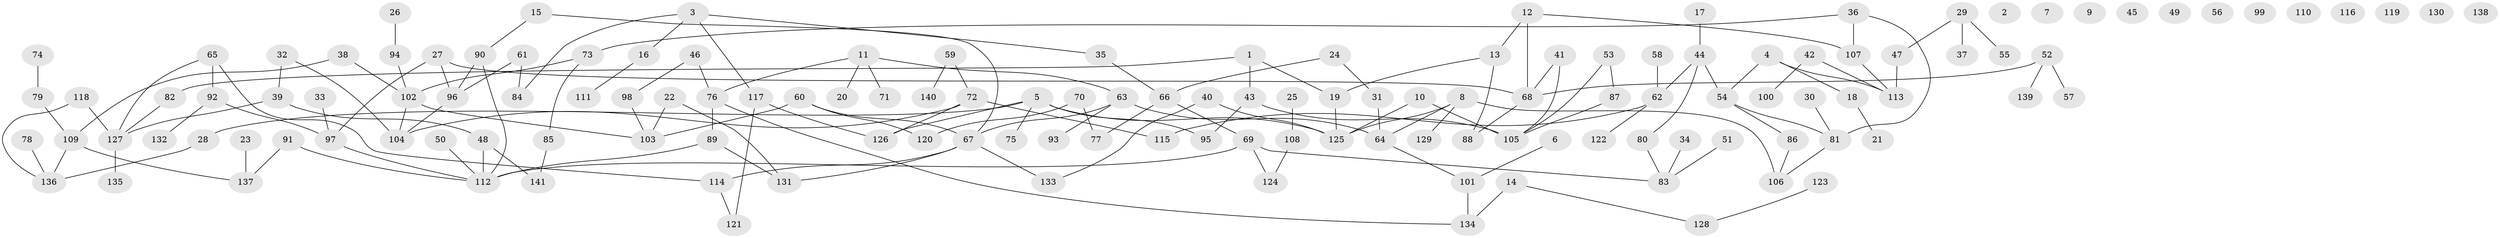 // Generated by graph-tools (version 1.1) at 2025/12/03/09/25 04:12:54]
// undirected, 141 vertices, 162 edges
graph export_dot {
graph [start="1"]
  node [color=gray90,style=filled];
  1;
  2;
  3;
  4;
  5;
  6;
  7;
  8;
  9;
  10;
  11;
  12;
  13;
  14;
  15;
  16;
  17;
  18;
  19;
  20;
  21;
  22;
  23;
  24;
  25;
  26;
  27;
  28;
  29;
  30;
  31;
  32;
  33;
  34;
  35;
  36;
  37;
  38;
  39;
  40;
  41;
  42;
  43;
  44;
  45;
  46;
  47;
  48;
  49;
  50;
  51;
  52;
  53;
  54;
  55;
  56;
  57;
  58;
  59;
  60;
  61;
  62;
  63;
  64;
  65;
  66;
  67;
  68;
  69;
  70;
  71;
  72;
  73;
  74;
  75;
  76;
  77;
  78;
  79;
  80;
  81;
  82;
  83;
  84;
  85;
  86;
  87;
  88;
  89;
  90;
  91;
  92;
  93;
  94;
  95;
  96;
  97;
  98;
  99;
  100;
  101;
  102;
  103;
  104;
  105;
  106;
  107;
  108;
  109;
  110;
  111;
  112;
  113;
  114;
  115;
  116;
  117;
  118;
  119;
  120;
  121;
  122;
  123;
  124;
  125;
  126;
  127;
  128;
  129;
  130;
  131;
  132;
  133;
  134;
  135;
  136;
  137;
  138;
  139;
  140;
  141;
  1 -- 19;
  1 -- 43;
  1 -- 82;
  3 -- 16;
  3 -- 35;
  3 -- 84;
  3 -- 117;
  4 -- 18;
  4 -- 54;
  4 -- 113;
  5 -- 28;
  5 -- 75;
  5 -- 95;
  5 -- 125;
  5 -- 126;
  6 -- 101;
  8 -- 64;
  8 -- 106;
  8 -- 125;
  8 -- 129;
  10 -- 105;
  10 -- 125;
  11 -- 20;
  11 -- 63;
  11 -- 71;
  11 -- 76;
  12 -- 13;
  12 -- 68;
  12 -- 107;
  13 -- 19;
  13 -- 88;
  14 -- 128;
  14 -- 134;
  15 -- 67;
  15 -- 90;
  16 -- 111;
  17 -- 44;
  18 -- 21;
  19 -- 125;
  22 -- 103;
  22 -- 131;
  23 -- 137;
  24 -- 31;
  24 -- 66;
  25 -- 108;
  26 -- 94;
  27 -- 68;
  27 -- 96;
  27 -- 97;
  28 -- 136;
  29 -- 37;
  29 -- 47;
  29 -- 55;
  30 -- 81;
  31 -- 64;
  32 -- 39;
  32 -- 104;
  33 -- 97;
  34 -- 83;
  35 -- 66;
  36 -- 73;
  36 -- 81;
  36 -- 107;
  38 -- 102;
  38 -- 109;
  39 -- 48;
  39 -- 127;
  40 -- 125;
  40 -- 133;
  41 -- 68;
  41 -- 105;
  42 -- 100;
  42 -- 113;
  43 -- 95;
  43 -- 105;
  44 -- 54;
  44 -- 62;
  44 -- 80;
  46 -- 76;
  46 -- 98;
  47 -- 113;
  48 -- 112;
  48 -- 141;
  50 -- 112;
  51 -- 83;
  52 -- 57;
  52 -- 68;
  52 -- 139;
  53 -- 87;
  53 -- 105;
  54 -- 81;
  54 -- 86;
  58 -- 62;
  59 -- 72;
  59 -- 140;
  60 -- 67;
  60 -- 103;
  60 -- 120;
  61 -- 84;
  61 -- 96;
  62 -- 115;
  62 -- 122;
  63 -- 64;
  63 -- 67;
  63 -- 93;
  64 -- 101;
  65 -- 92;
  65 -- 114;
  65 -- 127;
  66 -- 69;
  66 -- 77;
  67 -- 114;
  67 -- 131;
  67 -- 133;
  68 -- 88;
  69 -- 83;
  69 -- 112;
  69 -- 124;
  70 -- 77;
  70 -- 120;
  72 -- 104;
  72 -- 115;
  72 -- 126;
  73 -- 85;
  73 -- 102;
  74 -- 79;
  76 -- 89;
  76 -- 134;
  78 -- 136;
  79 -- 109;
  80 -- 83;
  81 -- 106;
  82 -- 127;
  85 -- 141;
  86 -- 106;
  87 -- 105;
  89 -- 112;
  89 -- 131;
  90 -- 96;
  90 -- 112;
  91 -- 112;
  91 -- 137;
  92 -- 97;
  92 -- 132;
  94 -- 102;
  96 -- 104;
  97 -- 112;
  98 -- 103;
  101 -- 134;
  102 -- 103;
  102 -- 104;
  107 -- 113;
  108 -- 124;
  109 -- 136;
  109 -- 137;
  114 -- 121;
  117 -- 121;
  117 -- 126;
  118 -- 127;
  118 -- 136;
  123 -- 128;
  127 -- 135;
}
